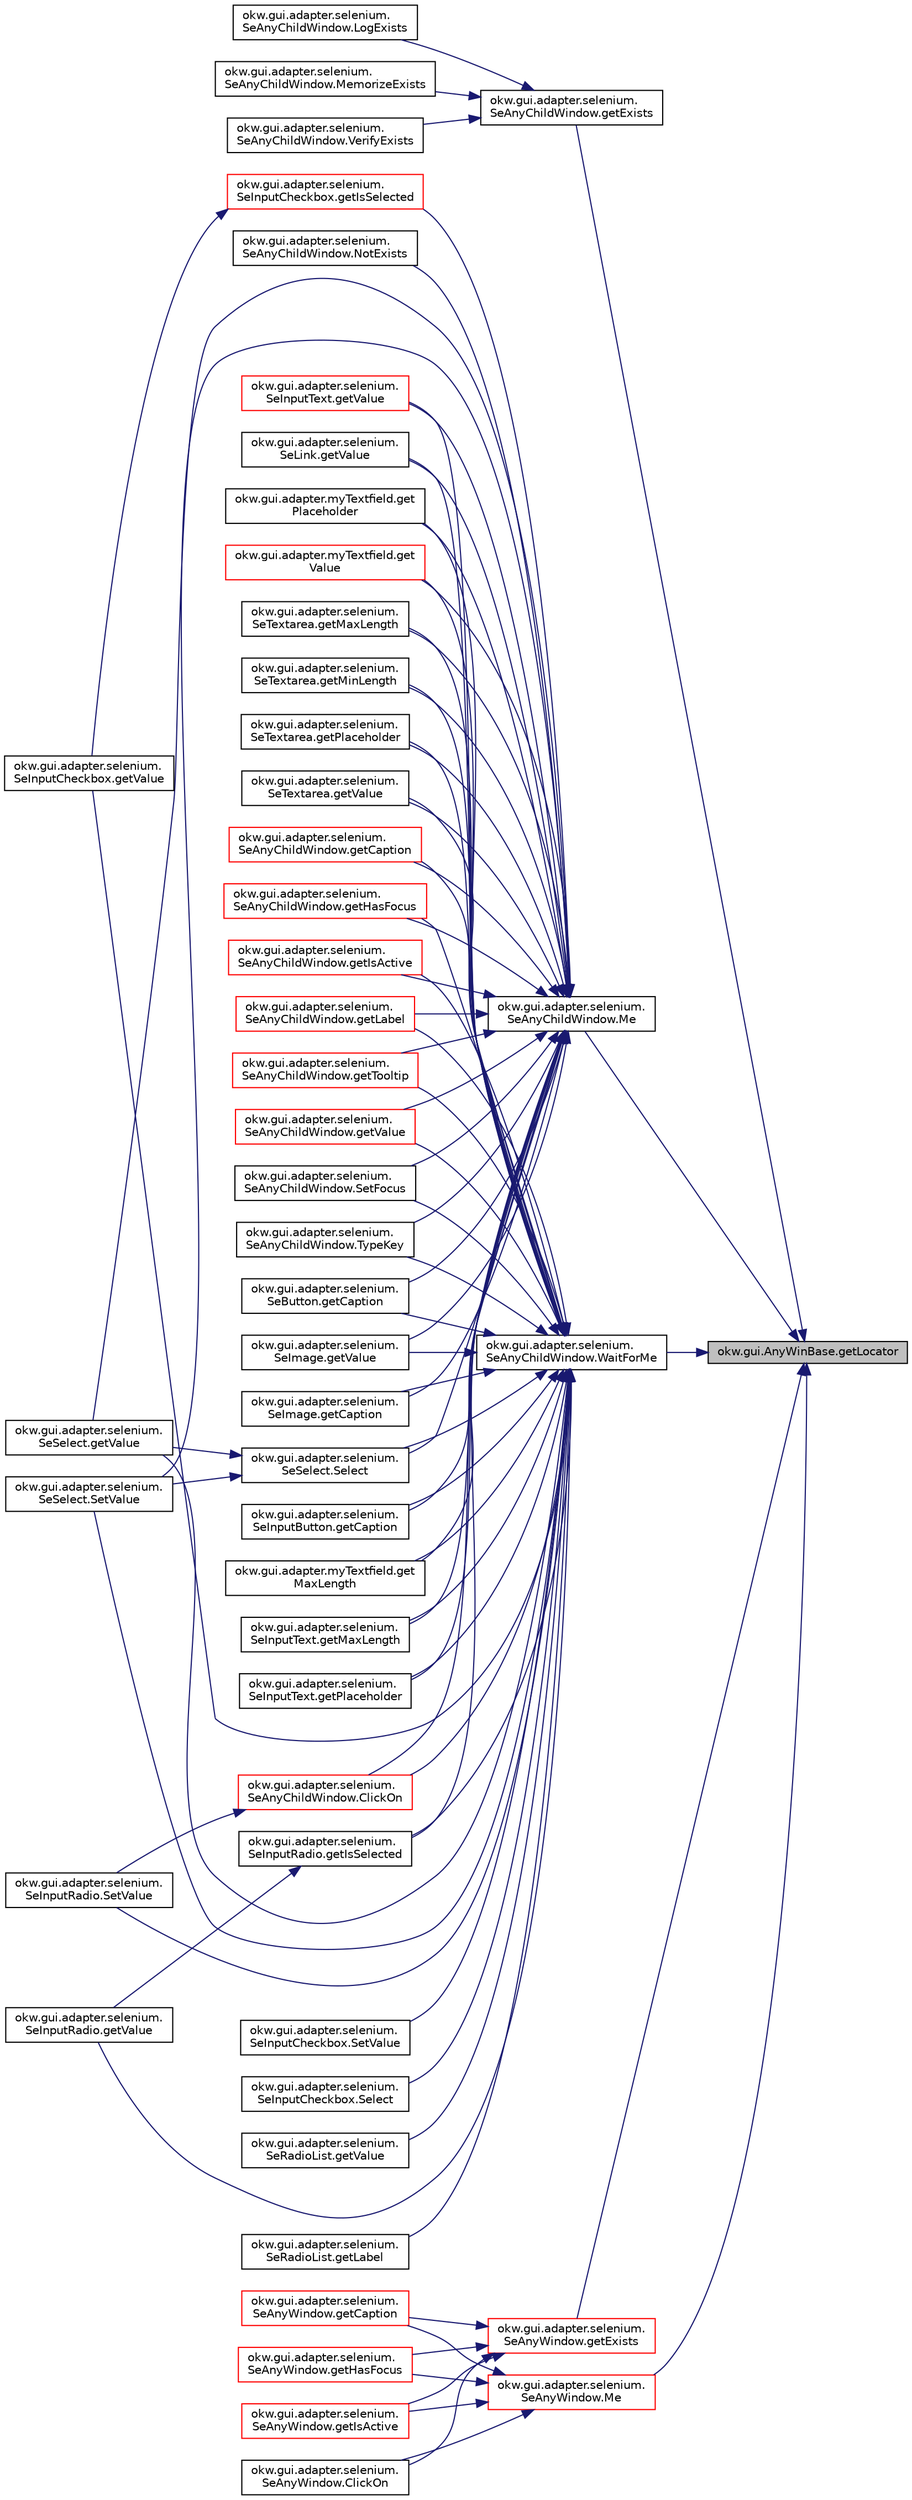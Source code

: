 digraph "okw.gui.AnyWinBase.getLocator"
{
 // INTERACTIVE_SVG=YES
 // LATEX_PDF_SIZE
  edge [fontname="Helvetica",fontsize="10",labelfontname="Helvetica",labelfontsize="10"];
  node [fontname="Helvetica",fontsize="10",shape=record];
  rankdir="RL";
  Node12 [label="okw.gui.AnyWinBase.getLocator",height=0.2,width=0.4,color="black", fillcolor="grey75", style="filled", fontcolor="black",tooltip="Holt den vollständig (rekursiv) aufgelösten (z.B."];
  Node12 -> Node13 [dir="back",color="midnightblue",fontsize="10",style="solid",fontname="Helvetica"];
  Node13 [label="okw.gui.adapter.selenium.\lSeAnyChildWindow.getExists",height=0.2,width=0.4,color="black", fillcolor="white", style="filled",URL="$classokw_1_1gui_1_1adapter_1_1selenium_1_1_se_any_child_window.html#abbf4e30bd11acd1ad0c06706a6e43871",tooltip="Prüft die Existenz des aktuellen Objektes."];
  Node13 -> Node14 [dir="back",color="midnightblue",fontsize="10",style="solid",fontname="Helvetica"];
  Node14 [label="okw.gui.adapter.selenium.\lSeAnyChildWindow.LogExists",height=0.2,width=0.4,color="black", fillcolor="white", style="filled",URL="$classokw_1_1gui_1_1adapter_1_1selenium_1_1_se_any_child_window.html#a77468a67b30058f840a2c6c1bbcf44f6",tooltip="Das ist die GUI-Adapter Methode, die durch das Schlüsselwort refLogExists aufgerufen wird."];
  Node13 -> Node15 [dir="back",color="midnightblue",fontsize="10",style="solid",fontname="Helvetica"];
  Node15 [label="okw.gui.adapter.selenium.\lSeAnyChildWindow.MemorizeExists",height=0.2,width=0.4,color="black", fillcolor="white", style="filled",URL="$classokw_1_1gui_1_1adapter_1_1selenium_1_1_se_any_child_window.html#a851c4e1bf2147aece7493acfad6d2fba",tooltip="Das ist die GUI-Adapter Methode, die durch das Schlüsselwort refMemorizeExists aufgerufen wird."];
  Node13 -> Node16 [dir="back",color="midnightblue",fontsize="10",style="solid",fontname="Helvetica"];
  Node16 [label="okw.gui.adapter.selenium.\lSeAnyChildWindow.VerifyExists",height=0.2,width=0.4,color="black", fillcolor="white", style="filled",URL="$classokw_1_1gui_1_1adapter_1_1selenium_1_1_se_any_child_window.html#aa267e861bf7e7dc9e0c932e6ca5e8579",tooltip="Ermittelt/Prüft, ob das aktuelle Objekt existiert."];
  Node12 -> Node17 [dir="back",color="midnightblue",fontsize="10",style="solid",fontname="Helvetica"];
  Node17 [label="okw.gui.adapter.selenium.\lSeAnyChildWindow.Me",height=0.2,width=0.4,color="black", fillcolor="white", style="filled",URL="$classokw_1_1gui_1_1adapter_1_1selenium_1_1_se_any_child_window.html#a9a138af1fc6ff850d708d66f308a2525",tooltip="Ermittelt aus dem gegebenen Locator das DOM-Elelement, welches das Objekt representiert."];
  Node17 -> Node18 [dir="back",color="midnightblue",fontsize="10",style="solid",fontname="Helvetica"];
  Node18 [label="okw.gui.adapter.selenium.\lSeAnyChildWindow.ClickOn",height=0.2,width=0.4,color="red", fillcolor="white", style="filled",URL="$classokw_1_1gui_1_1adapter_1_1selenium_1_1_se_any_child_window.html#a16df325c8b8bb0e360ac9d9dbb50d91e",tooltip="Das ist die GUI-Adapter Methode, die durch das Schlüsselwort ClickOn( FN ) aufgerufen wird."];
  Node18 -> Node23 [dir="back",color="midnightblue",fontsize="10",style="solid",fontname="Helvetica"];
  Node23 [label="okw.gui.adapter.selenium.\lSeInputRadio.SetValue",height=0.2,width=0.4,color="black", fillcolor="white", style="filled",URL="$classokw_1_1gui_1_1adapter_1_1selenium_1_1_se_input_radio.html#a7dce83be09a4af05f50b0e74aa9d27f7",tooltip="Ein SeInputButton IstkeinMenüobject! -> OKWFrameObjectMethodNotImplemented Auslösen!"];
  Node17 -> Node24 [dir="back",color="midnightblue",fontsize="10",style="solid",fontname="Helvetica"];
  Node24 [label="okw.gui.adapter.selenium.\lSeAnyChildWindow.getCaption",height=0.2,width=0.4,color="red", fillcolor="white", style="filled",URL="$classokw_1_1gui_1_1adapter_1_1selenium_1_1_se_any_child_window.html#a6dbc784267dbac3feef5e421ece9aced",tooltip="Ermittelt den textuellen Inhalt der Überschrift eines HTML-Tags anhand des Attributee \"textContent\"."];
  Node17 -> Node28 [dir="back",color="midnightblue",fontsize="10",style="solid",fontname="Helvetica"];
  Node28 [label="okw.gui.adapter.selenium.\lSeAnyChildWindow.getHasFocus",height=0.2,width=0.4,color="red", fillcolor="white", style="filled",URL="$classokw_1_1gui_1_1adapter_1_1selenium_1_1_se_any_child_window.html#a3dd9beab770c688211a9244ce308505c",tooltip="Methode liefert den aktuellen Zustand Wert des Focus."];
  Node17 -> Node32 [dir="back",color="midnightblue",fontsize="10",style="solid",fontname="Helvetica"];
  Node32 [label="okw.gui.adapter.selenium.\lSeAnyChildWindow.getIsActive",height=0.2,width=0.4,color="red", fillcolor="white", style="filled",URL="$classokw_1_1gui_1_1adapter_1_1selenium_1_1_se_any_child_window.html#ad645cfa0e917477adffe133b1d3371d5",tooltip="Ermittelt, ob das aktuellen Objekt aktiv ist."];
  Node17 -> Node36 [dir="back",color="midnightblue",fontsize="10",style="solid",fontname="Helvetica"];
  Node36 [label="okw.gui.adapter.selenium.\lSeAnyChildWindow.getLabel",height=0.2,width=0.4,color="red", fillcolor="white", style="filled",URL="$classokw_1_1gui_1_1adapter_1_1selenium_1_1_se_any_child_window.html#a51e404fc0a53a8de7803e22f201f6b23",tooltip="Ermittelt den textuellen Inhalt des Labels."];
  Node17 -> Node41 [dir="back",color="midnightblue",fontsize="10",style="solid",fontname="Helvetica"];
  Node41 [label="okw.gui.adapter.selenium.\lSeAnyChildWindow.getTooltip",height=0.2,width=0.4,color="red", fillcolor="white", style="filled",URL="$classokw_1_1gui_1_1adapter_1_1selenium_1_1_se_any_child_window.html#a1c887727f8411c769a24c90d8bde67a5",tooltip="Ermittelt den textuellen Inhalt des ToolTips."];
  Node17 -> Node45 [dir="back",color="midnightblue",fontsize="10",style="solid",fontname="Helvetica"];
  Node45 [label="okw.gui.adapter.selenium.\lSeAnyChildWindow.getValue",height=0.2,width=0.4,color="red", fillcolor="white", style="filled",URL="$classokw_1_1gui_1_1adapter_1_1selenium_1_1_se_any_child_window.html#a2fcad47248d5e447d9b3cb29a933b8df",tooltip="Liest den aktuellen sichtbaren Wert/Text des HTML-Tags aus."];
  Node17 -> Node49 [dir="back",color="midnightblue",fontsize="10",style="solid",fontname="Helvetica"];
  Node49 [label="okw.gui.adapter.selenium.\lSeAnyChildWindow.NotExists",height=0.2,width=0.4,color="black", fillcolor="white", style="filled",URL="$classokw_1_1gui_1_1adapter_1_1selenium_1_1_se_any_child_window.html#a3bac3a56e303599b56c3a1b254d19a84",tooltip="Prüft die nicht Existenz des aktuellen Objektes."];
  Node17 -> Node50 [dir="back",color="midnightblue",fontsize="10",style="solid",fontname="Helvetica"];
  Node50 [label="okw.gui.adapter.selenium.\lSeAnyChildWindow.SetFocus",height=0.2,width=0.4,color="black", fillcolor="white", style="filled",URL="$classokw_1_1gui_1_1adapter_1_1selenium_1_1_se_any_child_window.html#a0b446a5c7e2e308a3e03450f5a31e510",tooltip="Setzt den Focus auf das Objekt."];
  Node17 -> Node51 [dir="back",color="midnightblue",fontsize="10",style="solid",fontname="Helvetica"];
  Node51 [label="okw.gui.adapter.selenium.\lSeAnyChildWindow.TypeKey",height=0.2,width=0.4,color="black", fillcolor="white", style="filled",URL="$classokw_1_1gui_1_1adapter_1_1selenium_1_1_se_any_child_window.html#ab048c55c3dbbdbdddfabe5cfffb1d889",tooltip="Tastatureingabe in das aktuelle Objekt."];
  Node17 -> Node52 [dir="back",color="midnightblue",fontsize="10",style="solid",fontname="Helvetica"];
  Node52 [label="okw.gui.adapter.selenium.\lSeButton.getCaption",height=0.2,width=0.4,color="black", fillcolor="white", style="filled",URL="$classokw_1_1gui_1_1adapter_1_1selenium_1_1_se_button.html#a4d658a6f764e2983da35ea25ee9c2412",tooltip="Ermittelt den textuellen Inhalt der Caption/Überschrift des Objektes."];
  Node17 -> Node53 [dir="back",color="midnightblue",fontsize="10",style="solid",fontname="Helvetica"];
  Node53 [label="okw.gui.adapter.selenium.\lSeImage.getValue",height=0.2,width=0.4,color="black", fillcolor="white", style="filled",URL="$classokw_1_1gui_1_1adapter_1_1selenium_1_1_se_image.html#a143118b7b3b0cc7788cbf7c9238bc68f",tooltip="Der Wert eines img ist der Wert des Attributtes src."];
  Node17 -> Node54 [dir="back",color="midnightblue",fontsize="10",style="solid",fontname="Helvetica"];
  Node54 [label="okw.gui.adapter.selenium.\lSeImage.getCaption",height=0.2,width=0.4,color="black", fillcolor="white", style="filled",URL="$classokw_1_1gui_1_1adapter_1_1selenium_1_1_se_image.html#a44980a47d966e4bfd206ae5d5ac4399c",tooltip="Ermittelt den textuellen Inhalt der Caption."];
  Node17 -> Node55 [dir="back",color="midnightblue",fontsize="10",style="solid",fontname="Helvetica"];
  Node55 [label="okw.gui.adapter.selenium.\lSeInputButton.getCaption",height=0.2,width=0.4,color="black", fillcolor="white", style="filled",URL="$classokw_1_1gui_1_1adapter_1_1selenium_1_1_se_input_button.html#a3c2c309651daf767e1941b2b30d3fea5",tooltip="Ermittelt den textuellen Inhalt der Caption/Überschrift des Objektes."];
  Node17 -> Node56 [dir="back",color="midnightblue",fontsize="10",style="solid",fontname="Helvetica"];
  Node56 [label="okw.gui.adapter.selenium.\lSeInputCheckbox.getIsSelected",height=0.2,width=0.4,color="red", fillcolor="white", style="filled",URL="$classokw_1_1gui_1_1adapter_1_1selenium_1_1_se_input_checkbox.html#aa5351c44da27a9f8c63ccd0315922c82",tooltip="Method liefert den aktuellen Zustand der Checkbox, \"angehakt\" oder \"nicht angehakt\"."];
  Node56 -> Node57 [dir="back",color="midnightblue",fontsize="10",style="solid",fontname="Helvetica"];
  Node57 [label="okw.gui.adapter.selenium.\lSeInputCheckbox.getValue",height=0.2,width=0.4,color="black", fillcolor="white", style="filled",URL="$classokw_1_1gui_1_1adapter_1_1selenium_1_1_se_input_checkbox.html#a19bd403031cbdc003823a7b21c0cf12e",tooltip="Ermittelt/holt den aktuellen Wert der CheckBox."];
  Node17 -> Node58 [dir="back",color="midnightblue",fontsize="10",style="solid",fontname="Helvetica"];
  Node58 [label="okw.gui.adapter.selenium.\lSeInputRadio.getIsSelected",height=0.2,width=0.4,color="black", fillcolor="white", style="filled",URL="$classokw_1_1gui_1_1adapter_1_1selenium_1_1_se_input_radio.html#a2bdc045186dd1244133cf6edaa2d45f1",tooltip="Method liefert den aktuellen Zustand des RadioButtons, ausgewählt oder nicht."];
  Node58 -> Node59 [dir="back",color="midnightblue",fontsize="10",style="solid",fontname="Helvetica"];
  Node59 [label="okw.gui.adapter.selenium.\lSeInputRadio.getValue",height=0.2,width=0.4,color="black", fillcolor="white", style="filled",URL="$classokw_1_1gui_1_1adapter_1_1selenium_1_1_se_input_radio.html#a065bf42fe3ac6802ebac1bb25099e89a",tooltip="Ermittelt den aktuellen Wert des RadioButtons."];
  Node17 -> Node60 [dir="back",color="midnightblue",fontsize="10",style="solid",fontname="Helvetica"];
  Node60 [label="okw.gui.adapter.selenium.\lSeInputText.getMaxLength",height=0.2,width=0.4,color="black", fillcolor="white", style="filled",URL="$classokw_1_1gui_1_1adapter_1_1selenium_1_1_se_input_text.html#abcef45ee901b75771500defc871ecea9",tooltip="Ermittelt den textuellen Inhalt des Labels."];
  Node17 -> Node61 [dir="back",color="midnightblue",fontsize="10",style="solid",fontname="Helvetica"];
  Node61 [label="okw.gui.adapter.selenium.\lSeInputText.getPlaceholder",height=0.2,width=0.4,color="black", fillcolor="white", style="filled",URL="$classokw_1_1gui_1_1adapter_1_1selenium_1_1_se_input_text.html#a5ce4d66e798549b18635bf35c1c33917",tooltip="Liest den Placeholder des input-Tags aus."];
  Node17 -> Node62 [dir="back",color="midnightblue",fontsize="10",style="solid",fontname="Helvetica"];
  Node62 [label="okw.gui.adapter.selenium.\lSeInputText.getValue",height=0.2,width=0.4,color="red", fillcolor="white", style="filled",URL="$classokw_1_1gui_1_1adapter_1_1selenium_1_1_se_input_text.html#aca62fc718d6636750d210014eb6244d2",tooltip="Ermittelt den Wert des Textfeldes, welches dem sichtbaren ."];
  Node17 -> Node64 [dir="back",color="midnightblue",fontsize="10",style="solid",fontname="Helvetica"];
  Node64 [label="okw.gui.adapter.selenium.\lSeLink.getValue",height=0.2,width=0.4,color="black", fillcolor="white", style="filled",URL="$classokw_1_1gui_1_1adapter_1_1selenium_1_1_se_link.html#a5f07ff01898f066115ea23d3bcc10fd3",tooltip="Der Wert eines Linkes ist das Ziel des Linkes, also das Attribut href des HTML-Linkes."];
  Node17 -> Node65 [dir="back",color="midnightblue",fontsize="10",style="solid",fontname="Helvetica"];
  Node65 [label="okw.gui.adapter.selenium.\lSeSelect.Select",height=0.2,width=0.4,color="black", fillcolor="white", style="filled",URL="$classokw_1_1gui_1_1adapter_1_1selenium_1_1_se_select.html#afdad05e1d4413b4cdce12d38b67def23",tooltip="Methode wählt einen oder mehrere Werte in einer ListBox aus."];
  Node65 -> Node66 [dir="back",color="midnightblue",fontsize="10",style="solid",fontname="Helvetica"];
  Node66 [label="okw.gui.adapter.selenium.\lSeSelect.SetValue",height=0.2,width=0.4,color="black", fillcolor="white", style="filled",URL="$classokw_1_1gui_1_1adapter_1_1selenium_1_1_se_select.html#adadeaad5c5dbbe8c2f24e51a99de6012",tooltip="Methode setzt einen oder mehrere Werte in einer ListBox."];
  Node65 -> Node67 [dir="back",color="midnightblue",fontsize="10",style="solid",fontname="Helvetica"];
  Node67 [label="okw.gui.adapter.selenium.\lSeSelect.getValue",height=0.2,width=0.4,color="black", fillcolor="white", style="filled",URL="$classokw_1_1gui_1_1adapter_1_1selenium_1_1_se_select.html#a9b794180edef1f6d5d11cad9f6e7e136",tooltip="Holt die aktuell ausgewählten Werte aus der ListBox."];
  Node17 -> Node66 [dir="back",color="midnightblue",fontsize="10",style="solid",fontname="Helvetica"];
  Node17 -> Node67 [dir="back",color="midnightblue",fontsize="10",style="solid",fontname="Helvetica"];
  Node17 -> Node68 [dir="back",color="midnightblue",fontsize="10",style="solid",fontname="Helvetica"];
  Node68 [label="okw.gui.adapter.selenium.\lSeTextarea.getMaxLength",height=0.2,width=0.4,color="black", fillcolor="white", style="filled",URL="$classokw_1_1gui_1_1adapter_1_1selenium_1_1_se_textarea.html#afaa32280a8c58363ab177c08ea32a219",tooltip="Ermittelt den textuellen Inhalt des Labels."];
  Node17 -> Node69 [dir="back",color="midnightblue",fontsize="10",style="solid",fontname="Helvetica"];
  Node69 [label="okw.gui.adapter.selenium.\lSeTextarea.getMinLength",height=0.2,width=0.4,color="black", fillcolor="white", style="filled",URL="$classokw_1_1gui_1_1adapter_1_1selenium_1_1_se_textarea.html#a01f75a5e0ba9fb8045a16dde6deee174",tooltip="Ermittelt den textuellen Inhalt des Labels."];
  Node17 -> Node70 [dir="back",color="midnightblue",fontsize="10",style="solid",fontname="Helvetica"];
  Node70 [label="okw.gui.adapter.selenium.\lSeTextarea.getPlaceholder",height=0.2,width=0.4,color="black", fillcolor="white", style="filled",URL="$classokw_1_1gui_1_1adapter_1_1selenium_1_1_se_textarea.html#a73235d1d4d3117f96ae91e60b0921553",tooltip="Liest den Placeholder des TextAere-Tags aus."];
  Node17 -> Node71 [dir="back",color="midnightblue",fontsize="10",style="solid",fontname="Helvetica"];
  Node71 [label="okw.gui.adapter.selenium.\lSeTextarea.getValue",height=0.2,width=0.4,color="black", fillcolor="white", style="filled",URL="$classokw_1_1gui_1_1adapter_1_1selenium_1_1_se_textarea.html#a144e35802cf11c6b714bf8513691cc22",tooltip="Ermittelt den textuellen Inhalt eines Textfeldes."];
  Node17 -> Node72 [dir="back",color="midnightblue",fontsize="10",style="solid",fontname="Helvetica"];
  Node72 [label="okw.gui.adapter.myTextfield.get\lMaxLength",height=0.2,width=0.4,color="black", fillcolor="white", style="filled",URL="$classokw_1_1gui_1_1adapter_1_1my_textfield.html#afae430d5df39b490f3a544d7049884ac",tooltip="Ermittelt den textuellen Inhalt des Labels."];
  Node17 -> Node73 [dir="back",color="midnightblue",fontsize="10",style="solid",fontname="Helvetica"];
  Node73 [label="okw.gui.adapter.myTextfield.get\lPlaceholder",height=0.2,width=0.4,color="black", fillcolor="white", style="filled",URL="$classokw_1_1gui_1_1adapter_1_1my_textfield.html#a802e9984479bae4fc79c864e323cfdbe",tooltip="Liest den Placeholder des input-Tags aus."];
  Node17 -> Node74 [dir="back",color="midnightblue",fontsize="10",style="solid",fontname="Helvetica"];
  Node74 [label="okw.gui.adapter.myTextfield.get\lValue",height=0.2,width=0.4,color="red", fillcolor="white", style="filled",URL="$classokw_1_1gui_1_1adapter_1_1my_textfield.html#a58dfc48e2ff1aafaaabaa0e605a22a8f",tooltip="Ermittelt den Wert des Textfeldes, welches dem sichtbaren ."];
  Node12 -> Node76 [dir="back",color="midnightblue",fontsize="10",style="solid",fontname="Helvetica"];
  Node76 [label="okw.gui.adapter.selenium.\lSeAnyChildWindow.WaitForMe",height=0.2,width=0.4,color="black", fillcolor="white", style="filled",URL="$classokw_1_1gui_1_1adapter_1_1selenium_1_1_se_any_child_window.html#a72faf4aa1717b4178fae1b0570ca9b28",tooltip="Wartet auf das Objekt Wenn kein Fenster gefunden wird,."];
  Node76 -> Node18 [dir="back",color="midnightblue",fontsize="10",style="solid",fontname="Helvetica"];
  Node76 -> Node24 [dir="back",color="midnightblue",fontsize="10",style="solid",fontname="Helvetica"];
  Node76 -> Node28 [dir="back",color="midnightblue",fontsize="10",style="solid",fontname="Helvetica"];
  Node76 -> Node32 [dir="back",color="midnightblue",fontsize="10",style="solid",fontname="Helvetica"];
  Node76 -> Node36 [dir="back",color="midnightblue",fontsize="10",style="solid",fontname="Helvetica"];
  Node76 -> Node41 [dir="back",color="midnightblue",fontsize="10",style="solid",fontname="Helvetica"];
  Node76 -> Node45 [dir="back",color="midnightblue",fontsize="10",style="solid",fontname="Helvetica"];
  Node76 -> Node50 [dir="back",color="midnightblue",fontsize="10",style="solid",fontname="Helvetica"];
  Node76 -> Node51 [dir="back",color="midnightblue",fontsize="10",style="solid",fontname="Helvetica"];
  Node76 -> Node52 [dir="back",color="midnightblue",fontsize="10",style="solid",fontname="Helvetica"];
  Node76 -> Node53 [dir="back",color="midnightblue",fontsize="10",style="solid",fontname="Helvetica"];
  Node76 -> Node54 [dir="back",color="midnightblue",fontsize="10",style="solid",fontname="Helvetica"];
  Node76 -> Node55 [dir="back",color="midnightblue",fontsize="10",style="solid",fontname="Helvetica"];
  Node76 -> Node57 [dir="back",color="midnightblue",fontsize="10",style="solid",fontname="Helvetica"];
  Node76 -> Node20 [dir="back",color="midnightblue",fontsize="10",style="solid",fontname="Helvetica"];
  Node20 [label="okw.gui.adapter.selenium.\lSeInputCheckbox.SetValue",height=0.2,width=0.4,color="black", fillcolor="white", style="filled",URL="$classokw_1_1gui_1_1adapter_1_1selenium_1_1_se_input_checkbox.html#ae11a49c881f65456d65abd1b3ddf8de7",tooltip=" "];
  Node76 -> Node21 [dir="back",color="midnightblue",fontsize="10",style="solid",fontname="Helvetica"];
  Node21 [label="okw.gui.adapter.selenium.\lSeInputCheckbox.Select",height=0.2,width=0.4,color="black", fillcolor="white", style="filled",URL="$classokw_1_1gui_1_1adapter_1_1selenium_1_1_se_input_checkbox.html#a37d7733b7807cf4daade07461a506146",tooltip="Erlaubte Werte sind sprachabhängig CHECKED/UNCHECKED."];
  Node76 -> Node59 [dir="back",color="midnightblue",fontsize="10",style="solid",fontname="Helvetica"];
  Node76 -> Node58 [dir="back",color="midnightblue",fontsize="10",style="solid",fontname="Helvetica"];
  Node76 -> Node23 [dir="back",color="midnightblue",fontsize="10",style="solid",fontname="Helvetica"];
  Node76 -> Node60 [dir="back",color="midnightblue",fontsize="10",style="solid",fontname="Helvetica"];
  Node76 -> Node61 [dir="back",color="midnightblue",fontsize="10",style="solid",fontname="Helvetica"];
  Node76 -> Node62 [dir="back",color="midnightblue",fontsize="10",style="solid",fontname="Helvetica"];
  Node76 -> Node64 [dir="back",color="midnightblue",fontsize="10",style="solid",fontname="Helvetica"];
  Node76 -> Node77 [dir="back",color="midnightblue",fontsize="10",style="solid",fontname="Helvetica"];
  Node77 [label="okw.gui.adapter.selenium.\lSeRadioList.getValue",height=0.2,width=0.4,color="black", fillcolor="white", style="filled",URL="$classokw_1_1gui_1_1adapter_1_1selenium_1_1_se_radio_list.html#a2de5dcb9d606e72dbe9e5a9cbef481ad",tooltip="Ermittelt den textuellen Inhalt des markierten Textes für Prüfewert."];
  Node76 -> Node78 [dir="back",color="midnightblue",fontsize="10",style="solid",fontname="Helvetica"];
  Node78 [label="okw.gui.adapter.selenium.\lSeRadioList.getLabel",height=0.2,width=0.4,color="black", fillcolor="white", style="filled",URL="$classokw_1_1gui_1_1adapter_1_1selenium_1_1_se_radio_list.html#ad4ef958d557fd0e526b1c20af767accf",tooltip="Ermittelt den textuellen Inhalt des Labels."];
  Node76 -> Node65 [dir="back",color="midnightblue",fontsize="10",style="solid",fontname="Helvetica"];
  Node76 -> Node66 [dir="back",color="midnightblue",fontsize="10",style="solid",fontname="Helvetica"];
  Node76 -> Node67 [dir="back",color="midnightblue",fontsize="10",style="solid",fontname="Helvetica"];
  Node76 -> Node68 [dir="back",color="midnightblue",fontsize="10",style="solid",fontname="Helvetica"];
  Node76 -> Node69 [dir="back",color="midnightblue",fontsize="10",style="solid",fontname="Helvetica"];
  Node76 -> Node70 [dir="back",color="midnightblue",fontsize="10",style="solid",fontname="Helvetica"];
  Node76 -> Node71 [dir="back",color="midnightblue",fontsize="10",style="solid",fontname="Helvetica"];
  Node76 -> Node72 [dir="back",color="midnightblue",fontsize="10",style="solid",fontname="Helvetica"];
  Node76 -> Node73 [dir="back",color="midnightblue",fontsize="10",style="solid",fontname="Helvetica"];
  Node76 -> Node74 [dir="back",color="midnightblue",fontsize="10",style="solid",fontname="Helvetica"];
  Node12 -> Node79 [dir="back",color="midnightblue",fontsize="10",style="solid",fontname="Helvetica"];
  Node79 [label="okw.gui.adapter.selenium.\lSeAnyWindow.getExists",height=0.2,width=0.4,color="red", fillcolor="white", style="filled",URL="$classokw_1_1gui_1_1adapter_1_1selenium_1_1_se_any_window.html#ad806d20bf0e42d47e0aa5282532d3230",tooltip="Prüft die Existenz des aktuellen Objektes."];
  Node79 -> Node80 [dir="back",color="midnightblue",fontsize="10",style="solid",fontname="Helvetica"];
  Node80 [label="okw.gui.adapter.selenium.\lSeAnyWindow.ClickOn",height=0.2,width=0.4,color="black", fillcolor="white", style="filled",URL="$classokw_1_1gui_1_1adapter_1_1selenium_1_1_se_any_window.html#aa12522740af84cd18ca60c08bec1ce47",tooltip="Klickt auf das aktuelle Objekt."];
  Node79 -> Node81 [dir="back",color="midnightblue",fontsize="10",style="solid",fontname="Helvetica"];
  Node81 [label="okw.gui.adapter.selenium.\lSeAnyWindow.getCaption",height=0.2,width=0.4,color="red", fillcolor="white", style="filled",URL="$classokw_1_1gui_1_1adapter_1_1selenium_1_1_se_any_window.html#ac628cf2651ecb5ac8104a8379a3fa06e",tooltip="Ermittelt den textuellen Inhalt der Überschrift eines HTML-Tags anhand des Attributee \"textContent\"."];
  Node79 -> Node85 [dir="back",color="midnightblue",fontsize="10",style="solid",fontname="Helvetica"];
  Node85 [label="okw.gui.adapter.selenium.\lSeAnyWindow.getHasFocus",height=0.2,width=0.4,color="red", fillcolor="white", style="filled",URL="$classokw_1_1gui_1_1adapter_1_1selenium_1_1_se_any_window.html#a2406dc361467d086f006ffe1aa8c89fe",tooltip="Methode liefert den aktuellen Zustand Wert des Focus."];
  Node79 -> Node89 [dir="back",color="midnightblue",fontsize="10",style="solid",fontname="Helvetica"];
  Node89 [label="okw.gui.adapter.selenium.\lSeAnyWindow.getIsActive",height=0.2,width=0.4,color="red", fillcolor="white", style="filled",URL="$classokw_1_1gui_1_1adapter_1_1selenium_1_1_se_any_window.html#a471a1346a97ca3365eb4274adcde296b",tooltip="Ermittelt, ob das aktuellen Objekt aktiv ist."];
  Node12 -> Node110 [dir="back",color="midnightblue",fontsize="10",style="solid",fontname="Helvetica"];
  Node110 [label="okw.gui.adapter.selenium.\lSeAnyWindow.Me",height=0.2,width=0.4,color="red", fillcolor="white", style="filled",URL="$classokw_1_1gui_1_1adapter_1_1selenium_1_1_se_any_window.html#a8b42bf27f4660b4807375a57fa9de815",tooltip="Ermittelt aus dem gegebenen Locator das DOM-Elelement, welches das Objekt representiert."];
  Node110 -> Node80 [dir="back",color="midnightblue",fontsize="10",style="solid",fontname="Helvetica"];
  Node110 -> Node81 [dir="back",color="midnightblue",fontsize="10",style="solid",fontname="Helvetica"];
  Node110 -> Node85 [dir="back",color="midnightblue",fontsize="10",style="solid",fontname="Helvetica"];
  Node110 -> Node89 [dir="back",color="midnightblue",fontsize="10",style="solid",fontname="Helvetica"];
}
